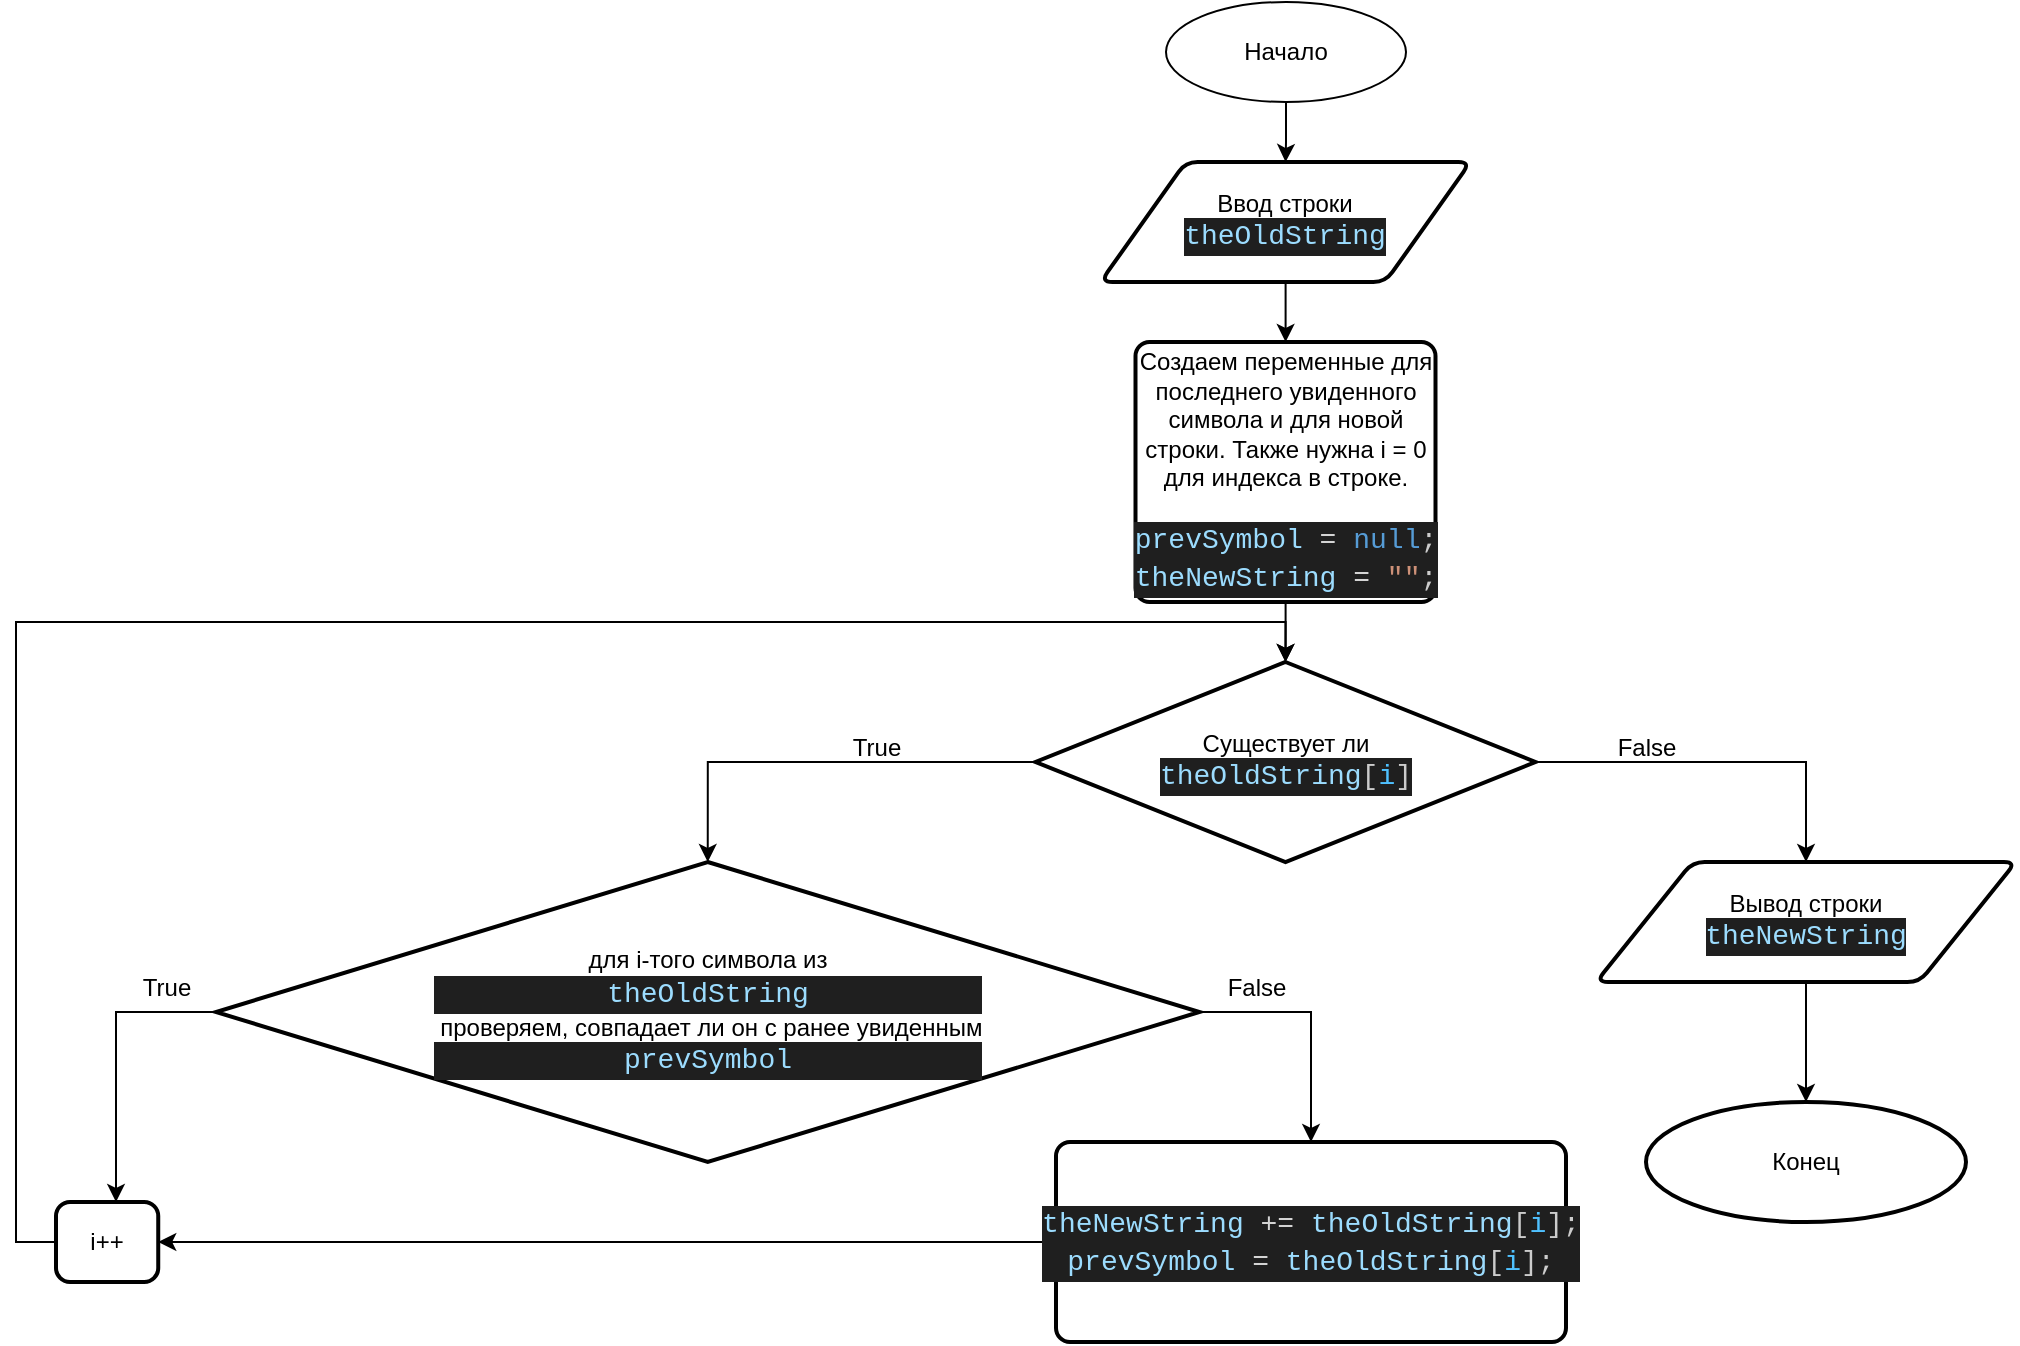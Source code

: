 <mxfile version="26.0.11">
  <diagram name="Page-1" id="Ha6e_mA0cnmOjVHTe-pg">
    <mxGraphModel dx="2216" dy="745" grid="1" gridSize="10" guides="1" tooltips="1" connect="1" arrows="1" fold="1" page="1" pageScale="1" pageWidth="850" pageHeight="1100" math="0" shadow="0">
      <root>
        <mxCell id="0" />
        <mxCell id="1" parent="0" />
        <mxCell id="kw7SeLK0Orq0t97qTcaD-3" value="" style="edgeStyle=orthogonalEdgeStyle;rounded=0;orthogonalLoop=1;jettySize=auto;html=1;" edge="1" parent="1" source="kw7SeLK0Orq0t97qTcaD-1" target="kw7SeLK0Orq0t97qTcaD-2">
          <mxGeometry relative="1" as="geometry" />
        </mxCell>
        <mxCell id="kw7SeLK0Orq0t97qTcaD-1" value="Начало" style="ellipse;whiteSpace=wrap;html=1;" vertex="1" parent="1">
          <mxGeometry x="365" y="30" width="120" height="50" as="geometry" />
        </mxCell>
        <mxCell id="kw7SeLK0Orq0t97qTcaD-5" value="" style="edgeStyle=orthogonalEdgeStyle;rounded=0;orthogonalLoop=1;jettySize=auto;html=1;" edge="1" parent="1" source="kw7SeLK0Orq0t97qTcaD-2" target="kw7SeLK0Orq0t97qTcaD-4">
          <mxGeometry relative="1" as="geometry" />
        </mxCell>
        <mxCell id="kw7SeLK0Orq0t97qTcaD-2" value="Ввод строки &lt;br&gt;&lt;div style=&quot;color: #cccccc;background-color: #1f1f1f;font-family: Consolas, &#39;Courier New&#39;, monospace;font-weight: normal;font-size: 14px;line-height: 19px;white-space: pre;&quot;&gt;&lt;div&gt;&lt;span style=&quot;color: #9cdcfe;&quot;&gt;theOldString&lt;/span&gt;&lt;/div&gt;&lt;/div&gt;" style="shape=parallelogram;html=1;strokeWidth=2;perimeter=parallelogramPerimeter;whiteSpace=wrap;rounded=1;arcSize=12;size=0.23;" vertex="1" parent="1">
          <mxGeometry x="332.25" y="110" width="185" height="60" as="geometry" />
        </mxCell>
        <mxCell id="kw7SeLK0Orq0t97qTcaD-14" value="" style="edgeStyle=orthogonalEdgeStyle;rounded=0;orthogonalLoop=1;jettySize=auto;html=1;" edge="1" parent="1" source="kw7SeLK0Orq0t97qTcaD-4" target="kw7SeLK0Orq0t97qTcaD-13">
          <mxGeometry relative="1" as="geometry" />
        </mxCell>
        <mxCell id="kw7SeLK0Orq0t97qTcaD-4" value="&lt;div&gt;Создаем переменные для последнего увиденного символа и для новой строки. Также нужна i = 0 для индекса в строке.&lt;/div&gt;&lt;div&gt;&lt;br&gt;&lt;/div&gt;&lt;div style=&quot;color: rgb(204, 204, 204); background-color: rgb(31, 31, 31); font-family: Consolas, &amp;quot;Courier New&amp;quot;, monospace; font-weight: normal; font-size: 14px; line-height: 19px; white-space: pre;&quot;&gt;&lt;div&gt;&lt;span style=&quot;color: rgb(156, 220, 254);&quot;&gt;prevSymbol&lt;/span&gt;&lt;span style=&quot;color: rgb(204, 204, 204);&quot;&gt; &lt;/span&gt;&lt;span style=&quot;color: rgb(212, 212, 212);&quot;&gt;=&lt;/span&gt;&lt;span style=&quot;color: rgb(204, 204, 204);&quot;&gt; &lt;/span&gt;&lt;span style=&quot;color: rgb(86, 156, 214);&quot;&gt;null&lt;/span&gt;&lt;span style=&quot;color: rgb(204, 204, 204);&quot;&gt;;&lt;/span&gt;&lt;/div&gt;&lt;div&gt;&lt;span style=&quot;color: rgb(156, 220, 254);&quot;&gt;theNewString&lt;/span&gt;&lt;span style=&quot;color: rgb(204, 204, 204);&quot;&gt; &lt;/span&gt;&lt;span style=&quot;color: rgb(212, 212, 212);&quot;&gt;=&lt;/span&gt;&lt;span style=&quot;color: rgb(204, 204, 204);&quot;&gt; &lt;/span&gt;&lt;span style=&quot;color: rgb(206, 145, 120);&quot;&gt;&quot;&quot;&lt;/span&gt;&lt;span style=&quot;color: rgb(204, 204, 204);&quot;&gt;;&lt;/span&gt;&lt;/div&gt;&lt;/div&gt;" style="rounded=1;whiteSpace=wrap;html=1;absoluteArcSize=1;arcSize=14;strokeWidth=2;" vertex="1" parent="1">
          <mxGeometry x="349.75" y="200" width="150" height="130" as="geometry" />
        </mxCell>
        <mxCell id="kw7SeLK0Orq0t97qTcaD-9" value="" style="edgeStyle=orthogonalEdgeStyle;rounded=0;orthogonalLoop=1;jettySize=auto;html=1;" edge="1" parent="1" source="kw7SeLK0Orq0t97qTcaD-6" target="kw7SeLK0Orq0t97qTcaD-8">
          <mxGeometry relative="1" as="geometry">
            <Array as="points">
              <mxPoint x="-160" y="535" />
            </Array>
          </mxGeometry>
        </mxCell>
        <mxCell id="kw7SeLK0Orq0t97qTcaD-19" style="edgeStyle=orthogonalEdgeStyle;rounded=0;orthogonalLoop=1;jettySize=auto;html=1;exitX=1;exitY=0.5;exitDx=0;exitDy=0;exitPerimeter=0;entryX=0.5;entryY=0;entryDx=0;entryDy=0;" edge="1" parent="1" source="kw7SeLK0Orq0t97qTcaD-6" target="kw7SeLK0Orq0t97qTcaD-18">
          <mxGeometry relative="1" as="geometry" />
        </mxCell>
        <mxCell id="kw7SeLK0Orq0t97qTcaD-6" value="для i-того символа из &lt;div style=&quot;color: rgb(204, 204, 204); background-color: rgb(31, 31, 31); font-family: Consolas, &amp;quot;Courier New&amp;quot;, monospace; font-weight: normal; font-size: 14px; line-height: 19px; white-space: pre;&quot;&gt;&lt;div&gt;&lt;span style=&quot;color: rgb(156, 220, 254);&quot;&gt;theOldString&lt;/span&gt;&lt;/div&gt;&lt;/div&gt;&amp;nbsp;проверяем, совпадает ли он с ранее увиденным &lt;br&gt;&lt;div style=&quot;color: rgb(204, 204, 204); background-color: rgb(31, 31, 31); font-family: Consolas, &amp;quot;Courier New&amp;quot;, monospace; font-weight: normal; font-size: 14px; line-height: 19px; white-space: pre;&quot;&gt;&lt;div&gt;&lt;span style=&quot;color: rgb(156, 220, 254);&quot;&gt;prevSymbol&lt;/span&gt;&lt;/div&gt;&lt;/div&gt;" style="strokeWidth=2;html=1;shape=mxgraph.flowchart.decision;whiteSpace=wrap;" vertex="1" parent="1">
          <mxGeometry x="-110" y="460" width="491.75" height="150" as="geometry" />
        </mxCell>
        <mxCell id="kw7SeLK0Orq0t97qTcaD-10" value="True" style="text;html=1;align=center;verticalAlign=middle;resizable=0;points=[];autosize=1;strokeColor=none;fillColor=none;" vertex="1" parent="1">
          <mxGeometry x="-160" y="508" width="50" height="30" as="geometry" />
        </mxCell>
        <mxCell id="kw7SeLK0Orq0t97qTcaD-11" style="edgeStyle=orthogonalEdgeStyle;rounded=0;orthogonalLoop=1;jettySize=auto;html=1;entryX=0.5;entryY=0;entryDx=0;entryDy=0;entryPerimeter=0;" edge="1" parent="1" source="kw7SeLK0Orq0t97qTcaD-8" target="kw7SeLK0Orq0t97qTcaD-13">
          <mxGeometry relative="1" as="geometry">
            <mxPoint x="80.19" y="999.948" as="sourcePoint" />
            <mxPoint x="420" y="370" as="targetPoint" />
            <Array as="points">
              <mxPoint x="-210" y="650" />
              <mxPoint x="-210" y="340" />
              <mxPoint x="425" y="340" />
            </Array>
          </mxGeometry>
        </mxCell>
        <mxCell id="kw7SeLK0Orq0t97qTcaD-30" style="edgeStyle=orthogonalEdgeStyle;rounded=0;orthogonalLoop=1;jettySize=auto;html=1;entryX=0.5;entryY=0;entryDx=0;entryDy=0;" edge="1" parent="1" source="kw7SeLK0Orq0t97qTcaD-13" target="kw7SeLK0Orq0t97qTcaD-23">
          <mxGeometry relative="1" as="geometry" />
        </mxCell>
        <mxCell id="kw7SeLK0Orq0t97qTcaD-13" value="Существует ли &lt;br&gt;&lt;div style=&quot;color: #cccccc;background-color: #1f1f1f;font-family: Consolas, &#39;Courier New&#39;, monospace;font-weight: normal;font-size: 14px;line-height: 19px;white-space: pre;&quot;&gt;&lt;div&gt;&lt;span style=&quot;color: #9cdcfe;&quot;&gt;theOldString&lt;/span&gt;&lt;span style=&quot;color: #cccccc;&quot;&gt;[&lt;/span&gt;&lt;span style=&quot;color: #4fc1ff;&quot;&gt;i&lt;/span&gt;&lt;span style=&quot;color: #cccccc;&quot;&gt;]&lt;/span&gt;&lt;/div&gt;&lt;/div&gt;" style="strokeWidth=2;html=1;shape=mxgraph.flowchart.decision;whiteSpace=wrap;" vertex="1" parent="1">
          <mxGeometry x="299.75" y="360" width="250" height="100" as="geometry" />
        </mxCell>
        <mxCell id="kw7SeLK0Orq0t97qTcaD-15" style="edgeStyle=orthogonalEdgeStyle;rounded=0;orthogonalLoop=1;jettySize=auto;html=1;exitX=0;exitY=0.5;exitDx=0;exitDy=0;exitPerimeter=0;entryX=0.5;entryY=0;entryDx=0;entryDy=0;entryPerimeter=0;" edge="1" parent="1" source="kw7SeLK0Orq0t97qTcaD-13" target="kw7SeLK0Orq0t97qTcaD-6">
          <mxGeometry relative="1" as="geometry" />
        </mxCell>
        <mxCell id="kw7SeLK0Orq0t97qTcaD-16" value="True" style="text;html=1;align=center;verticalAlign=middle;resizable=0;points=[];autosize=1;strokeColor=none;fillColor=none;" vertex="1" parent="1">
          <mxGeometry x="195" y="388" width="50" height="30" as="geometry" />
        </mxCell>
        <mxCell id="kw7SeLK0Orq0t97qTcaD-8" value="i++" style="rounded=1;whiteSpace=wrap;html=1;absoluteArcSize=1;arcSize=14;strokeWidth=2;" vertex="1" parent="1">
          <mxGeometry x="-190" y="630" width="51.12" height="40" as="geometry" />
        </mxCell>
        <mxCell id="kw7SeLK0Orq0t97qTcaD-22" style="edgeStyle=orthogonalEdgeStyle;rounded=0;orthogonalLoop=1;jettySize=auto;html=1;entryX=1;entryY=0.5;entryDx=0;entryDy=0;" edge="1" parent="1" source="kw7SeLK0Orq0t97qTcaD-18" target="kw7SeLK0Orq0t97qTcaD-8">
          <mxGeometry relative="1" as="geometry" />
        </mxCell>
        <mxCell id="kw7SeLK0Orq0t97qTcaD-18" value="&lt;div style=&quot;color: #cccccc;background-color: #1f1f1f;font-family: Consolas, &#39;Courier New&#39;, monospace;font-weight: normal;font-size: 14px;line-height: 19px;white-space: pre;&quot;&gt;&lt;div&gt;&lt;span style=&quot;color: #9cdcfe;&quot;&gt;theNewString&lt;/span&gt;&lt;span style=&quot;color: #cccccc;&quot;&gt; &lt;/span&gt;&lt;span style=&quot;color: #d4d4d4;&quot;&gt;+=&lt;/span&gt;&lt;span style=&quot;color: #cccccc;&quot;&gt; &lt;/span&gt;&lt;span style=&quot;color: #9cdcfe;&quot;&gt;theOldString&lt;/span&gt;&lt;span style=&quot;color: #cccccc;&quot;&gt;[&lt;/span&gt;&lt;span style=&quot;color: #4fc1ff;&quot;&gt;i&lt;/span&gt;&lt;span style=&quot;color: #cccccc;&quot;&gt;];&lt;/span&gt;&lt;/div&gt;&lt;div&gt;&lt;span style=&quot;color: #9cdcfe;&quot;&gt;prevSymbol&lt;/span&gt;&lt;span style=&quot;color: #cccccc;&quot;&gt; &lt;/span&gt;&lt;span style=&quot;color: #d4d4d4;&quot;&gt;=&lt;/span&gt;&lt;span style=&quot;color: #cccccc;&quot;&gt; &lt;/span&gt;&lt;span style=&quot;color: #9cdcfe;&quot;&gt;theOldString&lt;/span&gt;&lt;span style=&quot;color: #cccccc;&quot;&gt;[&lt;/span&gt;&lt;span style=&quot;color: #4fc1ff;&quot;&gt;i&lt;/span&gt;&lt;span style=&quot;color: #cccccc;&quot;&gt;];&lt;/span&gt;&lt;/div&gt;&lt;/div&gt;" style="rounded=1;whiteSpace=wrap;html=1;absoluteArcSize=1;arcSize=14;strokeWidth=2;" vertex="1" parent="1">
          <mxGeometry x="310" y="600" width="255" height="100" as="geometry" />
        </mxCell>
        <mxCell id="kw7SeLK0Orq0t97qTcaD-20" value="&lt;div&gt;False&lt;/div&gt;" style="text;html=1;align=center;verticalAlign=middle;resizable=0;points=[];autosize=1;strokeColor=none;fillColor=none;" vertex="1" parent="1">
          <mxGeometry x="385" y="508" width="50" height="30" as="geometry" />
        </mxCell>
        <mxCell id="kw7SeLK0Orq0t97qTcaD-27" value="" style="edgeStyle=orthogonalEdgeStyle;rounded=0;orthogonalLoop=1;jettySize=auto;html=1;" edge="1" parent="1" source="kw7SeLK0Orq0t97qTcaD-23" target="kw7SeLK0Orq0t97qTcaD-25">
          <mxGeometry relative="1" as="geometry" />
        </mxCell>
        <mxCell id="kw7SeLK0Orq0t97qTcaD-23" value="Вывод строки &lt;br&gt;&lt;div style=&quot;color: #cccccc;background-color: #1f1f1f;font-family: Consolas, &#39;Courier New&#39;, monospace;font-weight: normal;font-size: 14px;line-height: 19px;white-space: pre;&quot;&gt;&lt;div&gt;&lt;span style=&quot;color: #9cdcfe;&quot;&gt;theNewString&lt;/span&gt;&lt;/div&gt;&lt;/div&gt;" style="shape=parallelogram;html=1;strokeWidth=2;perimeter=parallelogramPerimeter;whiteSpace=wrap;rounded=1;arcSize=12;size=0.23;" vertex="1" parent="1">
          <mxGeometry x="580" y="460" width="210" height="60" as="geometry" />
        </mxCell>
        <mxCell id="kw7SeLK0Orq0t97qTcaD-25" value="Конец" style="strokeWidth=2;html=1;shape=mxgraph.flowchart.start_1;whiteSpace=wrap;" vertex="1" parent="1">
          <mxGeometry x="605" y="580" width="160" height="60" as="geometry" />
        </mxCell>
        <mxCell id="kw7SeLK0Orq0t97qTcaD-28" value="False" style="text;html=1;align=center;verticalAlign=middle;resizable=0;points=[];autosize=1;strokeColor=none;fillColor=none;" vertex="1" parent="1">
          <mxGeometry x="580" y="388" width="50" height="30" as="geometry" />
        </mxCell>
      </root>
    </mxGraphModel>
  </diagram>
</mxfile>
